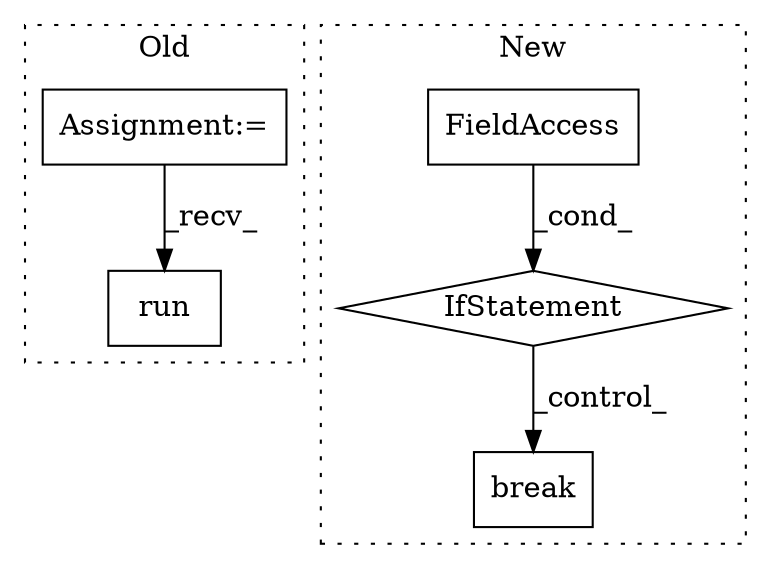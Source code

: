 digraph G {
subgraph cluster0 {
1 [label="run" a="32" s="9943,9988" l="4,1" shape="box"];
4 [label="Assignment:=" a="7" s="9408" l="1" shape="box"];
label = "Old";
style="dotted";
}
subgraph cluster1 {
2 [label="break" a="10" s="9656" l="6" shape="box"];
3 [label="IfStatement" a="25" s="9601,9606" l="4,2" shape="diamond"];
5 [label="FieldAccess" a="22" s="9605" l="1" shape="box"];
label = "New";
style="dotted";
}
3 -> 2 [label="_control_"];
4 -> 1 [label="_recv_"];
5 -> 3 [label="_cond_"];
}